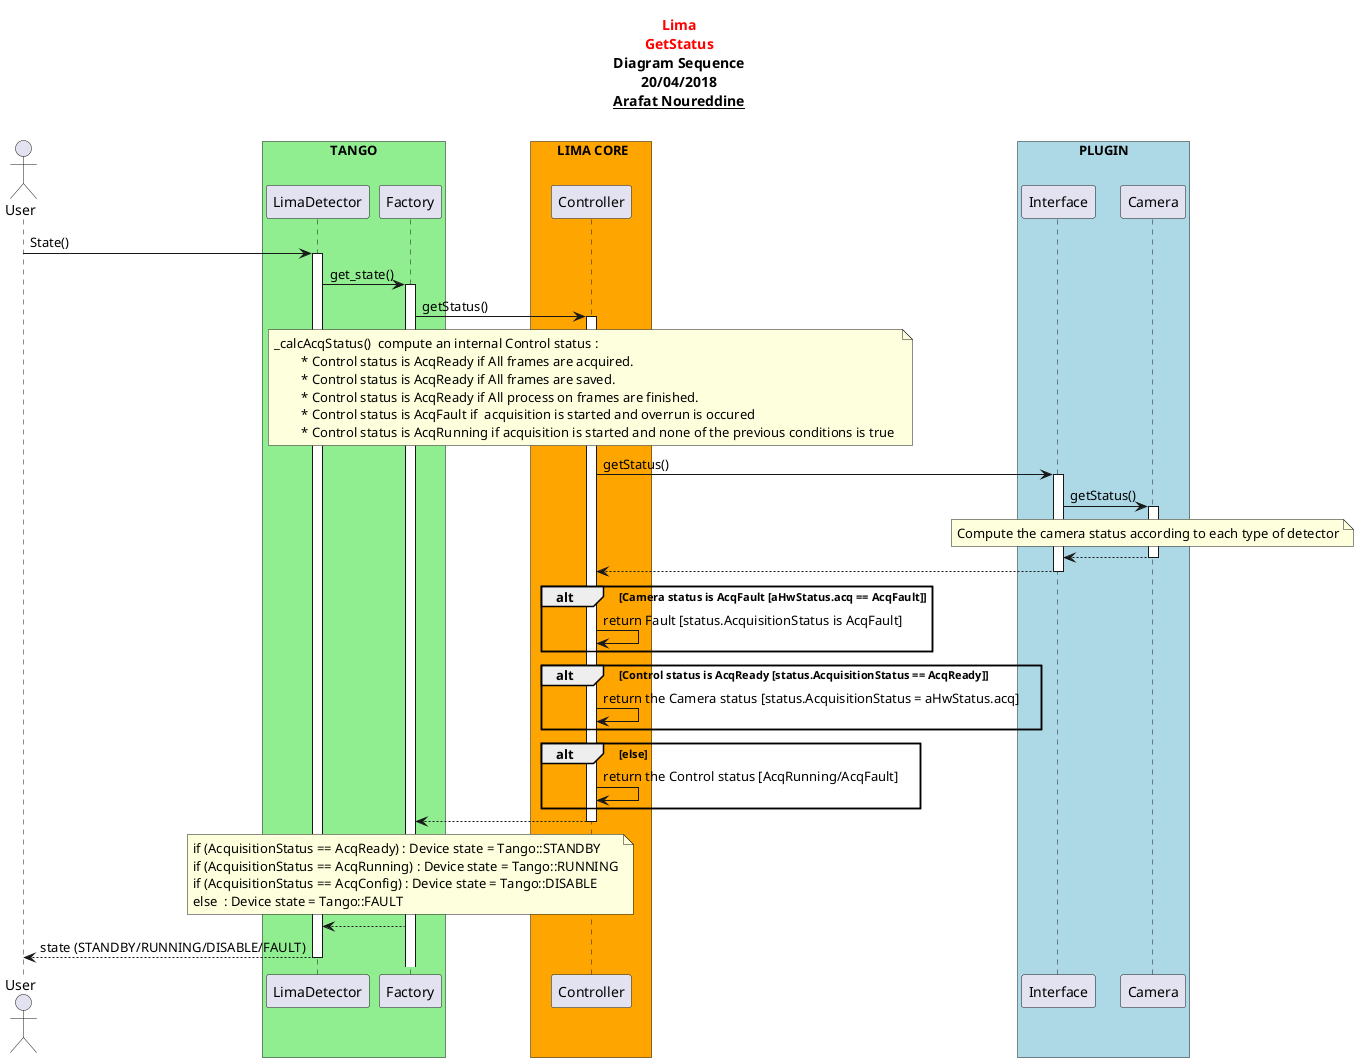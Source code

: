 @startuml

title
<font color=red>Lima</font>
<font color=red>GetStatus</font>
<b>Diagram Sequence</b>
20/04/2018
<u>Arafat Noureddine</u>

end title

actor User

participant "LimaDetector" as Device
participant "Factory" as Factory
box "TANGO" #LightGreen
	participant Device
    participant Factory
end box

participant "Controller" as Ctrl
box "       LIMA CORE      " #Orange
	participant Ctrl
end box

participant "Interface" as Hw
participant "Camera" as Cam
box "PLUGIN" #LightBlue
	participant Hw	
	participant Cam	
end box


User -> Device: State()
activate Device

Device -> Factory : get_state()
activate Factory

Factory -> Ctrl : getStatus()\t\t\t
activate Ctrl

note over Ctrl 
            _calcAcqStatus()  compute an internal Control status :
                    * Control status is AcqReady if All frames are acquired.
                    * Control status is AcqReady if All frames are saved.
                    * Control status is AcqReady if All process on frames are finished.
                    * Control status is AcqFault if  acquisition is started and overrun is occured
                    * Control status is AcqRunning if acquisition is started and none of the previous conditions is true 
end note

Ctrl -> Hw : getStatus()
activate Hw

Hw -> Cam : getStatus()
note over Cam 
            Compute the camera status according to each type of detector
end note

activate Cam

Cam --> Hw
deactivate Cam

Hw --> Ctrl
deactivate Hw

        alt Camera status is AcqFault [aHwStatus.acq == AcqFault]
            Ctrl -> Ctrl : return Fault [status.AcquisitionStatus is AcqFault]
        end

        alt Control status is AcqReady [status.AcquisitionStatus == AcqReady]
            Ctrl -> Ctrl : return the Camera status [status.AcquisitionStatus = aHwStatus.acq]
        end

        alt else
            Ctrl -> Ctrl : return the Control status [AcqRunning/AcqFault]
        end
Ctrl --> Factory
deactivate Ctrl

note over Factory 
            if (AcquisitionStatus == AcqReady) : Device state = Tango::STANDBY
            if (AcquisitionStatus == AcqRunning) : Device state = Tango::RUNNING
            if (AcquisitionStatus == AcqConfig) : Device state = Tango::DISABLE
            else  : Device state = Tango::FAULT
end note

Factory --> Device 
Device --> User : state (STANDBY/RUNNING/DISABLE/FAULT)
deactivate Device

@enduml